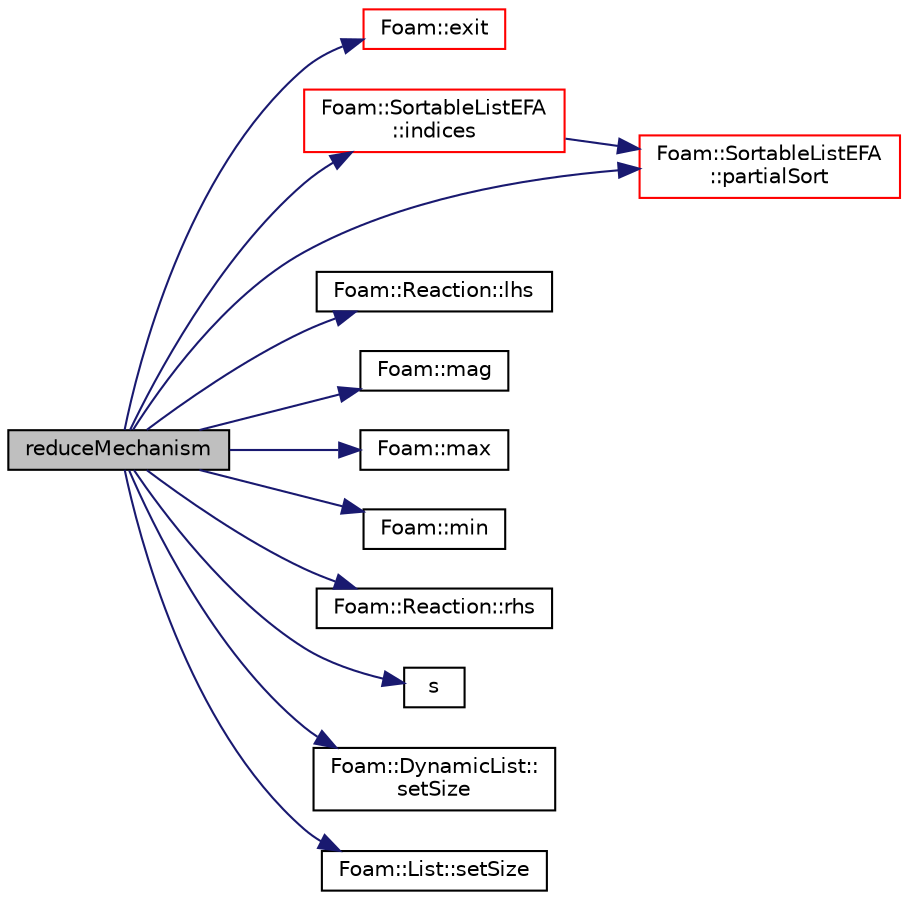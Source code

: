 digraph "reduceMechanism"
{
  bgcolor="transparent";
  edge [fontname="Helvetica",fontsize="10",labelfontname="Helvetica",labelfontsize="10"];
  node [fontname="Helvetica",fontsize="10",shape=record];
  rankdir="LR";
  Node83 [label="reduceMechanism",height=0.2,width=0.4,color="black", fillcolor="grey75", style="filled", fontcolor="black"];
  Node83 -> Node84 [color="midnightblue",fontsize="10",style="solid",fontname="Helvetica"];
  Node84 [label="Foam::exit",height=0.2,width=0.4,color="red",URL="$a21851.html#a06ca7250d8e89caf05243ec094843642"];
  Node83 -> Node133 [color="midnightblue",fontsize="10",style="solid",fontname="Helvetica"];
  Node133 [label="Foam::SortableListEFA\l::indices",height=0.2,width=0.4,color="red",URL="$a31097.html#a28bce53bb8731da2b5f7a7cfb9ae2167",tooltip="Return the list of sorted indices. Updated every sort. "];
  Node133 -> Node136 [color="midnightblue",fontsize="10",style="solid",fontname="Helvetica"];
  Node136 [label="Foam::SortableListEFA\l::partialSort",height=0.2,width=0.4,color="red",URL="$a31097.html#ad93ee5a4ee16c23f68463eb4dbd54a60",tooltip="Partial sort the list (if changed after construction time) "];
  Node83 -> Node149 [color="midnightblue",fontsize="10",style="solid",fontname="Helvetica"];
  Node149 [label="Foam::Reaction::lhs",height=0.2,width=0.4,color="black",URL="$a31677.html#a6761a05de6d2e857d0187e5bd7ff6b61"];
  Node83 -> Node150 [color="midnightblue",fontsize="10",style="solid",fontname="Helvetica"];
  Node150 [label="Foam::mag",height=0.2,width=0.4,color="black",URL="$a21851.html#a929da2a3fdcf3dacbbe0487d3a330dae"];
  Node83 -> Node151 [color="midnightblue",fontsize="10",style="solid",fontname="Helvetica"];
  Node151 [label="Foam::max",height=0.2,width=0.4,color="black",URL="$a21851.html#ac993e906cf2774ae77e666bc24e81733"];
  Node83 -> Node152 [color="midnightblue",fontsize="10",style="solid",fontname="Helvetica"];
  Node152 [label="Foam::min",height=0.2,width=0.4,color="black",URL="$a21851.html#a253e112ad2d56d96230ff39ea7f442dc"];
  Node83 -> Node136 [color="midnightblue",fontsize="10",style="solid",fontname="Helvetica"];
  Node83 -> Node153 [color="midnightblue",fontsize="10",style="solid",fontname="Helvetica"];
  Node153 [label="Foam::Reaction::rhs",height=0.2,width=0.4,color="black",URL="$a31677.html#a1307353445aae5aae36cd5a86f3f64f0"];
  Node83 -> Node154 [color="midnightblue",fontsize="10",style="solid",fontname="Helvetica"];
  Node154 [label="s",height=0.2,width=0.4,color="black",URL="$a19343.html#abb9c4233033fad2ad0206cd4adad3b9f"];
  Node83 -> Node155 [color="midnightblue",fontsize="10",style="solid",fontname="Helvetica"];
  Node155 [label="Foam::DynamicList::\lsetSize",height=0.2,width=0.4,color="black",URL="$a27005.html#aedb985ffeaf1bdbfeccc2a8730405703",tooltip="Alter the addressed list size. "];
  Node83 -> Node140 [color="midnightblue",fontsize="10",style="solid",fontname="Helvetica"];
  Node140 [label="Foam::List::setSize",height=0.2,width=0.4,color="black",URL="$a26833.html#aedb985ffeaf1bdbfeccc2a8730405703",tooltip="Reset size of List. "];
}
